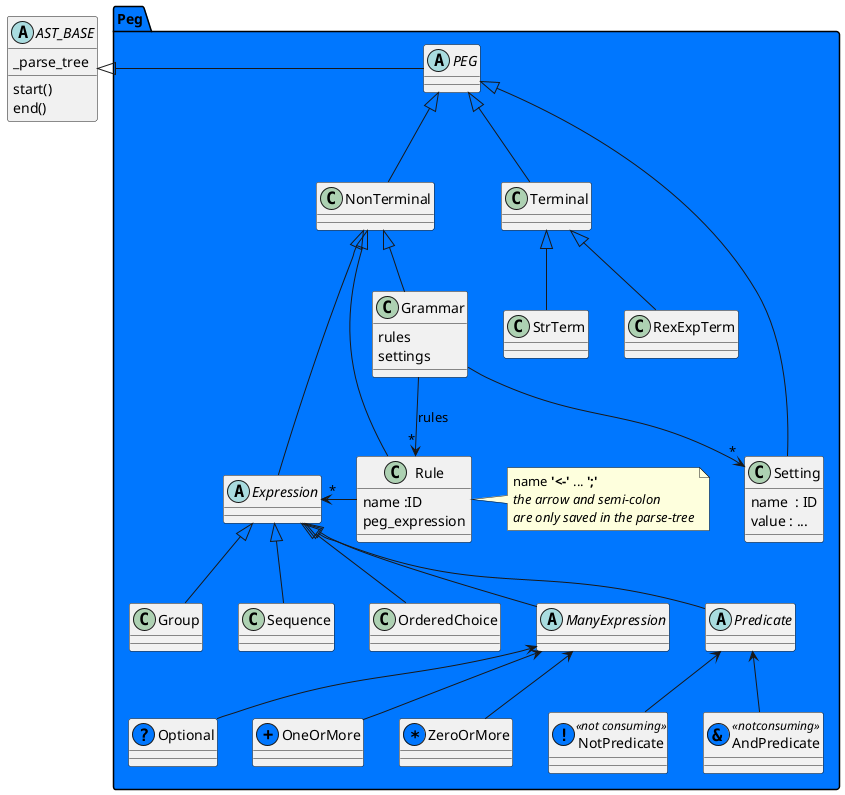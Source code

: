 @startuml
abstract AST_BASE {
  _parse_tree
  start()
  end()
}

package Peg #0077ff {
 
abstract PEG
AST_BASE <|= PEG

PEG      <|== NonTerminal
PEG      <|== Terminal
Terminal <|== StrTerm
Terminal <|== RexExpTerm
PEG      <|== Setting

NonTerminal  <|== Grammar
NonTerminal  <|== Rule
NonTerminal  <|== Expression

class Grammar {
  rules
  settings
}
Grammar --> "*" Rule : rules
Grammar --> "*" Setting

class Rule {
 name :ID
 peg_expression
}
Rule  -> "*" Expression
note right of Rule
 name **'<-'** ... **';'**
 //the arrow and semi-colon//
 //are only saved in the parse-tree//
endnote

class Setting  {
 name  : ID
 value : ...
}

abstract Expression{}


Expression <|== Group
Expression <|== Sequence
Expression <|== OrderedChoice
Expression <|== ManyExpression
Expression <|== Predicate

abstract ManyExpression
abstract Predicate

ManyExpression <== Optional
ManyExpression <== OneOrMore
ManyExpression <== ZeroOrMore

Predicate <== AndPredicate
Predicate <== NotPredicate

class AndPredicate << (&, #0077ff) notconsuming >>
class NotPredicate << (! ,#0077ff) not consuming >>

class Optional   << (?, #0077ff) >>
class OneOrMore  << (+, #0077ff) >>
class ZeroOrMore << (*, #0077ff) >>

}

@enduml
